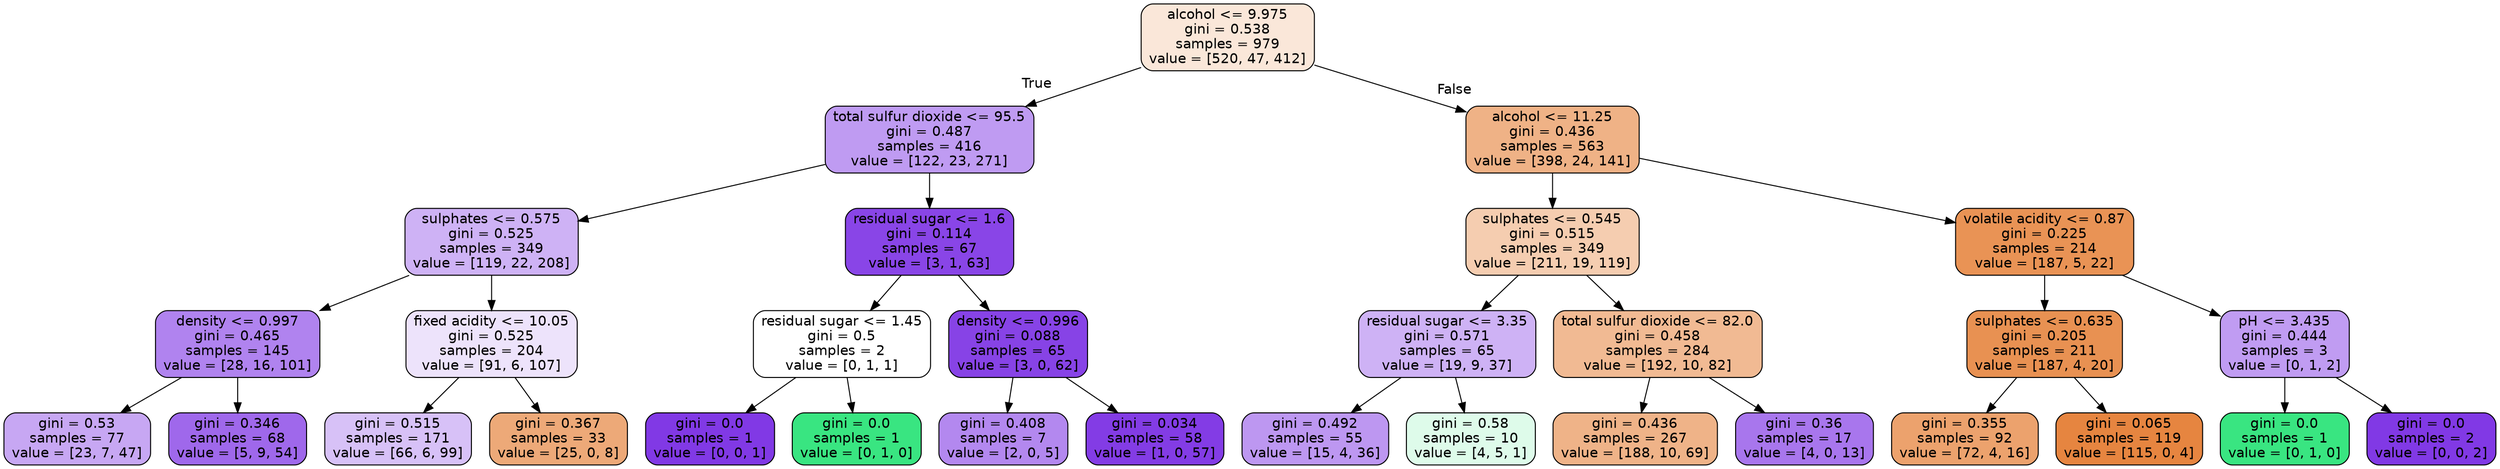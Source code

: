digraph Tree {
node [shape=box, style="filled, rounded", color="black", fontname=helvetica] ;
edge [fontname=helvetica] ;
0 [label="alcohol <= 9.975\ngini = 0.538\nsamples = 979\nvalue = [520, 47, 412]", fillcolor="#fae7d9"] ;
1 [label="total sulfur dioxide <= 95.5\ngini = 0.487\nsamples = 416\nvalue = [122, 23, 271]", fillcolor="#bf9bf2"] ;
0 -> 1 [labeldistance=2.5, labelangle=45, headlabel="True"] ;
2 [label="sulphates <= 0.575\ngini = 0.525\nsamples = 349\nvalue = [119, 22, 208]", fillcolor="#ceb2f5"] ;
1 -> 2 ;
3 [label="density <= 0.997\ngini = 0.465\nsamples = 145\nvalue = [28, 16, 101]", fillcolor="#b083ef"] ;
2 -> 3 ;
4 [label="gini = 0.53\nsamples = 77\nvalue = [23, 7, 47]", fillcolor="#c7a7f3"] ;
3 -> 4 ;
5 [label="gini = 0.346\nsamples = 68\nvalue = [5, 9, 54]", fillcolor="#9f68eb"] ;
3 -> 5 ;
6 [label="fixed acidity <= 10.05\ngini = 0.525\nsamples = 204\nvalue = [91, 6, 107]", fillcolor="#ede3fb"] ;
2 -> 6 ;
7 [label="gini = 0.515\nsamples = 171\nvalue = [66, 6, 99]", fillcolor="#d7c1f7"] ;
6 -> 7 ;
8 [label="gini = 0.367\nsamples = 33\nvalue = [25, 0, 8]", fillcolor="#eda978"] ;
6 -> 8 ;
9 [label="residual sugar <= 1.6\ngini = 0.114\nsamples = 67\nvalue = [3, 1, 63]", fillcolor="#8945e7"] ;
1 -> 9 ;
10 [label="residual sugar <= 1.45\ngini = 0.5\nsamples = 2\nvalue = [0, 1, 1]", fillcolor="#ffffff"] ;
9 -> 10 ;
11 [label="gini = 0.0\nsamples = 1\nvalue = [0, 0, 1]", fillcolor="#8139e5"] ;
10 -> 11 ;
12 [label="gini = 0.0\nsamples = 1\nvalue = [0, 1, 0]", fillcolor="#39e581"] ;
10 -> 12 ;
13 [label="density <= 0.996\ngini = 0.088\nsamples = 65\nvalue = [3, 0, 62]", fillcolor="#8743e6"] ;
9 -> 13 ;
14 [label="gini = 0.408\nsamples = 7\nvalue = [2, 0, 5]", fillcolor="#b388ef"] ;
13 -> 14 ;
15 [label="gini = 0.034\nsamples = 58\nvalue = [1, 0, 57]", fillcolor="#833ce5"] ;
13 -> 15 ;
16 [label="alcohol <= 11.25\ngini = 0.436\nsamples = 563\nvalue = [398, 24, 141]", fillcolor="#efb286"] ;
0 -> 16 [labeldistance=2.5, labelangle=-45, headlabel="False"] ;
17 [label="sulphates <= 0.545\ngini = 0.515\nsamples = 349\nvalue = [211, 19, 119]", fillcolor="#f5cdb0"] ;
16 -> 17 ;
18 [label="residual sugar <= 3.35\ngini = 0.571\nsamples = 65\nvalue = [19, 9, 37]", fillcolor="#ceb2f5"] ;
17 -> 18 ;
19 [label="gini = 0.492\nsamples = 55\nvalue = [15, 4, 36]", fillcolor="#bd97f1"] ;
18 -> 19 ;
20 [label="gini = 0.58\nsamples = 10\nvalue = [4, 5, 1]", fillcolor="#defbea"] ;
18 -> 20 ;
21 [label="total sulfur dioxide <= 82.0\ngini = 0.458\nsamples = 284\nvalue = [192, 10, 82]", fillcolor="#f1ba93"] ;
17 -> 21 ;
22 [label="gini = 0.436\nsamples = 267\nvalue = [188, 10, 69]", fillcolor="#efb388"] ;
21 -> 22 ;
23 [label="gini = 0.36\nsamples = 17\nvalue = [4, 0, 13]", fillcolor="#a876ed"] ;
21 -> 23 ;
24 [label="volatile acidity <= 0.87\ngini = 0.225\nsamples = 214\nvalue = [187, 5, 22]", fillcolor="#e99355"] ;
16 -> 24 ;
25 [label="sulphates <= 0.635\ngini = 0.205\nsamples = 211\nvalue = [187, 4, 20]", fillcolor="#e89152"] ;
24 -> 25 ;
26 [label="gini = 0.355\nsamples = 92\nvalue = [72, 4, 16]", fillcolor="#eca26d"] ;
25 -> 26 ;
27 [label="gini = 0.065\nsamples = 119\nvalue = [115, 0, 4]", fillcolor="#e68540"] ;
25 -> 27 ;
28 [label="pH <= 3.435\ngini = 0.444\nsamples = 3\nvalue = [0, 1, 2]", fillcolor="#c09cf2"] ;
24 -> 28 ;
29 [label="gini = 0.0\nsamples = 1\nvalue = [0, 1, 0]", fillcolor="#39e581"] ;
28 -> 29 ;
30 [label="gini = 0.0\nsamples = 2\nvalue = [0, 0, 2]", fillcolor="#8139e5"] ;
28 -> 30 ;
}
